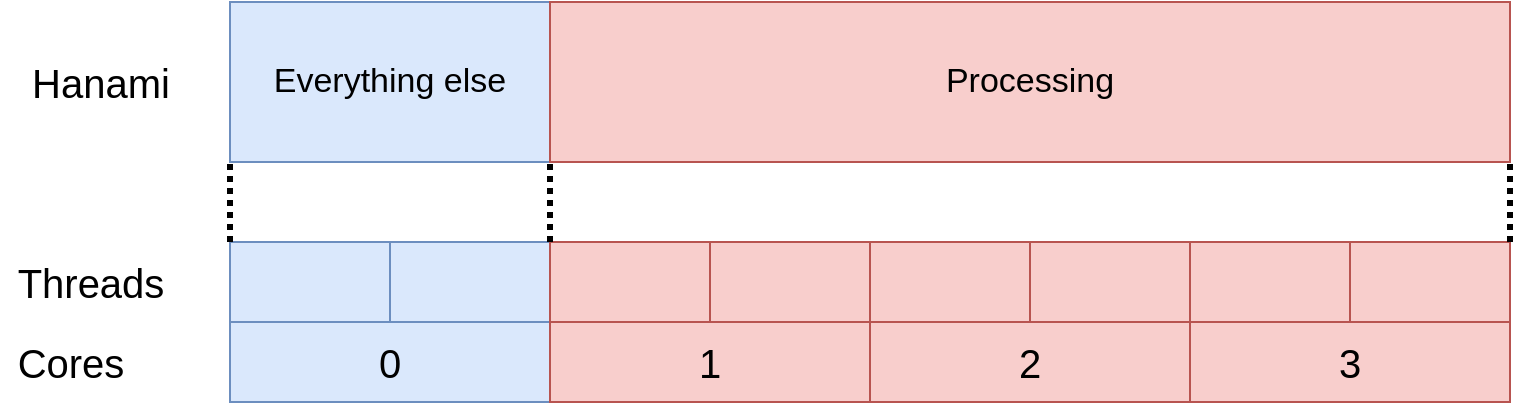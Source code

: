 <mxfile version="14.5.1" type="device"><diagram id="8idahtOQPbNTtOCJL1OA" name="Seite-1"><mxGraphModel dx="1102" dy="927" grid="1" gridSize="10" guides="1" tooltips="1" connect="1" arrows="1" fold="1" page="1" pageScale="1" pageWidth="827" pageHeight="1169" math="0" shadow="0"><root><mxCell id="0"/><mxCell id="1" parent="0"/><mxCell id="v_v5CiXCEZu0_ZXnPm2E-1" value="" style="rounded=0;whiteSpace=wrap;html=1;fillColor=#dae8fc;strokeColor=#6c8ebf;" parent="1" vertex="1"><mxGeometry x="120" y="240" width="80" height="40" as="geometry"/></mxCell><mxCell id="v_v5CiXCEZu0_ZXnPm2E-2" value="0" style="rounded=0;whiteSpace=wrap;html=1;fillColor=#dae8fc;strokeColor=#6c8ebf;strokeWidth=1;fontSize=20;" parent="1" vertex="1"><mxGeometry x="120" y="280" width="160" height="40" as="geometry"/></mxCell><mxCell id="v_v5CiXCEZu0_ZXnPm2E-3" value="Cores" style="text;html=1;align=center;verticalAlign=middle;resizable=0;points=[];autosize=1;fontSize=20;" parent="1" vertex="1"><mxGeometry x="5" y="285" width="70" height="30" as="geometry"/></mxCell><mxCell id="v_v5CiXCEZu0_ZXnPm2E-4" value="Threads" style="text;html=1;align=center;verticalAlign=middle;resizable=0;points=[];autosize=1;fontSize=20;" parent="1" vertex="1"><mxGeometry x="5" y="245" width="90" height="30" as="geometry"/></mxCell><mxCell id="v_v5CiXCEZu0_ZXnPm2E-5" value="" style="rounded=0;whiteSpace=wrap;html=1;fillColor=#dae8fc;strokeColor=#6c8ebf;" parent="1" vertex="1"><mxGeometry x="200" y="240" width="80" height="40" as="geometry"/></mxCell><mxCell id="v_v5CiXCEZu0_ZXnPm2E-6" value="" style="rounded=0;whiteSpace=wrap;html=1;fillColor=#f8cecc;strokeColor=#b85450;" parent="1" vertex="1"><mxGeometry x="280" y="240" width="80" height="40" as="geometry"/></mxCell><mxCell id="v_v5CiXCEZu0_ZXnPm2E-7" value="" style="rounded=0;whiteSpace=wrap;html=1;fillColor=#f8cecc;strokeColor=#b85450;" parent="1" vertex="1"><mxGeometry x="360" y="240" width="80" height="40" as="geometry"/></mxCell><mxCell id="v_v5CiXCEZu0_ZXnPm2E-8" value="" style="rounded=0;whiteSpace=wrap;html=1;fillColor=#f8cecc;strokeColor=#b85450;" parent="1" vertex="1"><mxGeometry x="440" y="240" width="80" height="40" as="geometry"/></mxCell><mxCell id="v_v5CiXCEZu0_ZXnPm2E-9" value="" style="rounded=0;whiteSpace=wrap;html=1;fillColor=#f8cecc;strokeColor=#b85450;" parent="1" vertex="1"><mxGeometry x="520" y="240" width="80" height="40" as="geometry"/></mxCell><mxCell id="v_v5CiXCEZu0_ZXnPm2E-10" value="" style="rounded=0;whiteSpace=wrap;html=1;fillColor=#f8cecc;strokeColor=#b85450;" parent="1" vertex="1"><mxGeometry x="600" y="240" width="80" height="40" as="geometry"/></mxCell><mxCell id="v_v5CiXCEZu0_ZXnPm2E-11" value="" style="rounded=0;whiteSpace=wrap;html=1;fillColor=#f8cecc;strokeColor=#b85450;" parent="1" vertex="1"><mxGeometry x="680" y="240" width="80" height="40" as="geometry"/></mxCell><mxCell id="v_v5CiXCEZu0_ZXnPm2E-13" value="1" style="rounded=0;whiteSpace=wrap;html=1;fillColor=#f8cecc;strokeColor=#b85450;strokeWidth=1;fontSize=20;" parent="1" vertex="1"><mxGeometry x="280" y="280" width="160" height="40" as="geometry"/></mxCell><mxCell id="v_v5CiXCEZu0_ZXnPm2E-14" value="2" style="rounded=0;whiteSpace=wrap;html=1;fillColor=#f8cecc;strokeColor=#b85450;strokeWidth=1;fontSize=20;" parent="1" vertex="1"><mxGeometry x="440" y="280" width="160" height="40" as="geometry"/></mxCell><mxCell id="v_v5CiXCEZu0_ZXnPm2E-15" value="3" style="rounded=0;whiteSpace=wrap;html=1;fillColor=#f8cecc;strokeColor=#b85450;strokeWidth=1;fontSize=20;" parent="1" vertex="1"><mxGeometry x="600" y="280" width="160" height="40" as="geometry"/></mxCell><mxCell id="v_v5CiXCEZu0_ZXnPm2E-16" value="Everything else" style="rounded=0;whiteSpace=wrap;html=1;fillColor=#dae8fc;strokeColor=#6c8ebf;strokeWidth=1;fontSize=17;" parent="1" vertex="1"><mxGeometry x="120" y="120" width="160" height="80" as="geometry"/></mxCell><mxCell id="v_v5CiXCEZu0_ZXnPm2E-17" value="Processing" style="rounded=0;whiteSpace=wrap;html=1;fillColor=#f8cecc;strokeColor=#b85450;strokeWidth=1;fontSize=17;" parent="1" vertex="1"><mxGeometry x="280" y="120" width="480" height="80" as="geometry"/></mxCell><mxCell id="v_v5CiXCEZu0_ZXnPm2E-18" value="" style="endArrow=none;dashed=1;html=1;fontSize=17;entryX=0;entryY=1;entryDx=0;entryDy=0;exitX=0;exitY=0;exitDx=0;exitDy=0;strokeWidth=3;dashPattern=1 1;" parent="1" source="v_v5CiXCEZu0_ZXnPm2E-1" target="v_v5CiXCEZu0_ZXnPm2E-16" edge="1"><mxGeometry width="50" height="50" relative="1" as="geometry"><mxPoint x="340" y="140" as="sourcePoint"/><mxPoint x="390" y="90" as="targetPoint"/></mxGeometry></mxCell><mxCell id="v_v5CiXCEZu0_ZXnPm2E-19" value="" style="endArrow=none;dashed=1;html=1;fontSize=17;entryX=0;entryY=1;entryDx=0;entryDy=0;exitX=0;exitY=0;exitDx=0;exitDy=0;strokeWidth=3;dashPattern=1 1;" parent="1" edge="1"><mxGeometry width="50" height="50" relative="1" as="geometry"><mxPoint x="280" y="240" as="sourcePoint"/><mxPoint x="280" y="200" as="targetPoint"/></mxGeometry></mxCell><mxCell id="v_v5CiXCEZu0_ZXnPm2E-20" value="" style="endArrow=none;dashed=1;html=1;fontSize=17;entryX=1;entryY=1;entryDx=0;entryDy=0;exitX=1;exitY=0;exitDx=0;exitDy=0;strokeWidth=3;dashPattern=1 1;" parent="1" source="v_v5CiXCEZu0_ZXnPm2E-11" target="v_v5CiXCEZu0_ZXnPm2E-17" edge="1"><mxGeometry width="50" height="50" relative="1" as="geometry"><mxPoint x="140" y="260" as="sourcePoint"/><mxPoint x="140" y="220" as="targetPoint"/></mxGeometry></mxCell><mxCell id="v_v5CiXCEZu0_ZXnPm2E-21" value="Hanami" style="text;html=1;align=center;verticalAlign=middle;resizable=0;points=[];autosize=1;fontSize=20;" parent="1" vertex="1"><mxGeometry x="15" y="145" width="80" height="30" as="geometry"/></mxCell></root></mxGraphModel></diagram></mxfile>